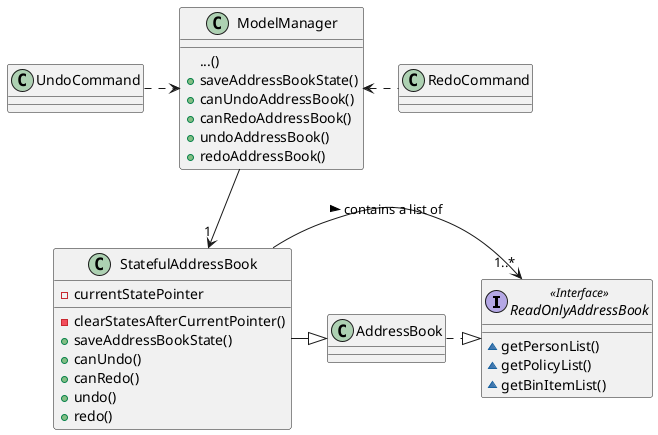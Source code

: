 @startuml

Interface ReadOnlyAddressBook <<Interface>>
ReadOnlyAddressBook : ~getPersonList()
ReadOnlyAddressBook : ~getPolicyList()
ReadOnlyAddressBook : ~getBinItemList()

class AddressBook
AddressBook .right.|> ReadOnlyAddressBook

class StatefulAddressBook
StatefulAddressBook .up[hidden].>UndoCommand
StatefulAddressBook -right-|> AddressBook
StatefulAddressBook -right-> "1..*" ReadOnlyAddressBook : contains a list of >
StatefulAddressBook : -currentStatePointer
StatefulAddressBook : -clearStatesAfterCurrentPointer()
StatefulAddressBook : +saveAddressBookState()
StatefulAddressBook : +canUndo()
StatefulAddressBook : +canRedo()
StatefulAddressBook : +undo()
StatefulAddressBook : +redo()

class ModelManager
ModelManager --> "1" StatefulAddressBook
ModelManager : ...()
ModelManager : +saveAddressBookState()
ModelManager : +canUndoAddressBook()
ModelManager : +canRedoAddressBook()
ModelManager : +undoAddressBook()
ModelManager : +redoAddressBook()

class UndoCommand
UndoCommand .right.> ModelManager

class RedoCommand
RedoCommand .left.> ModelManager

@enduml

